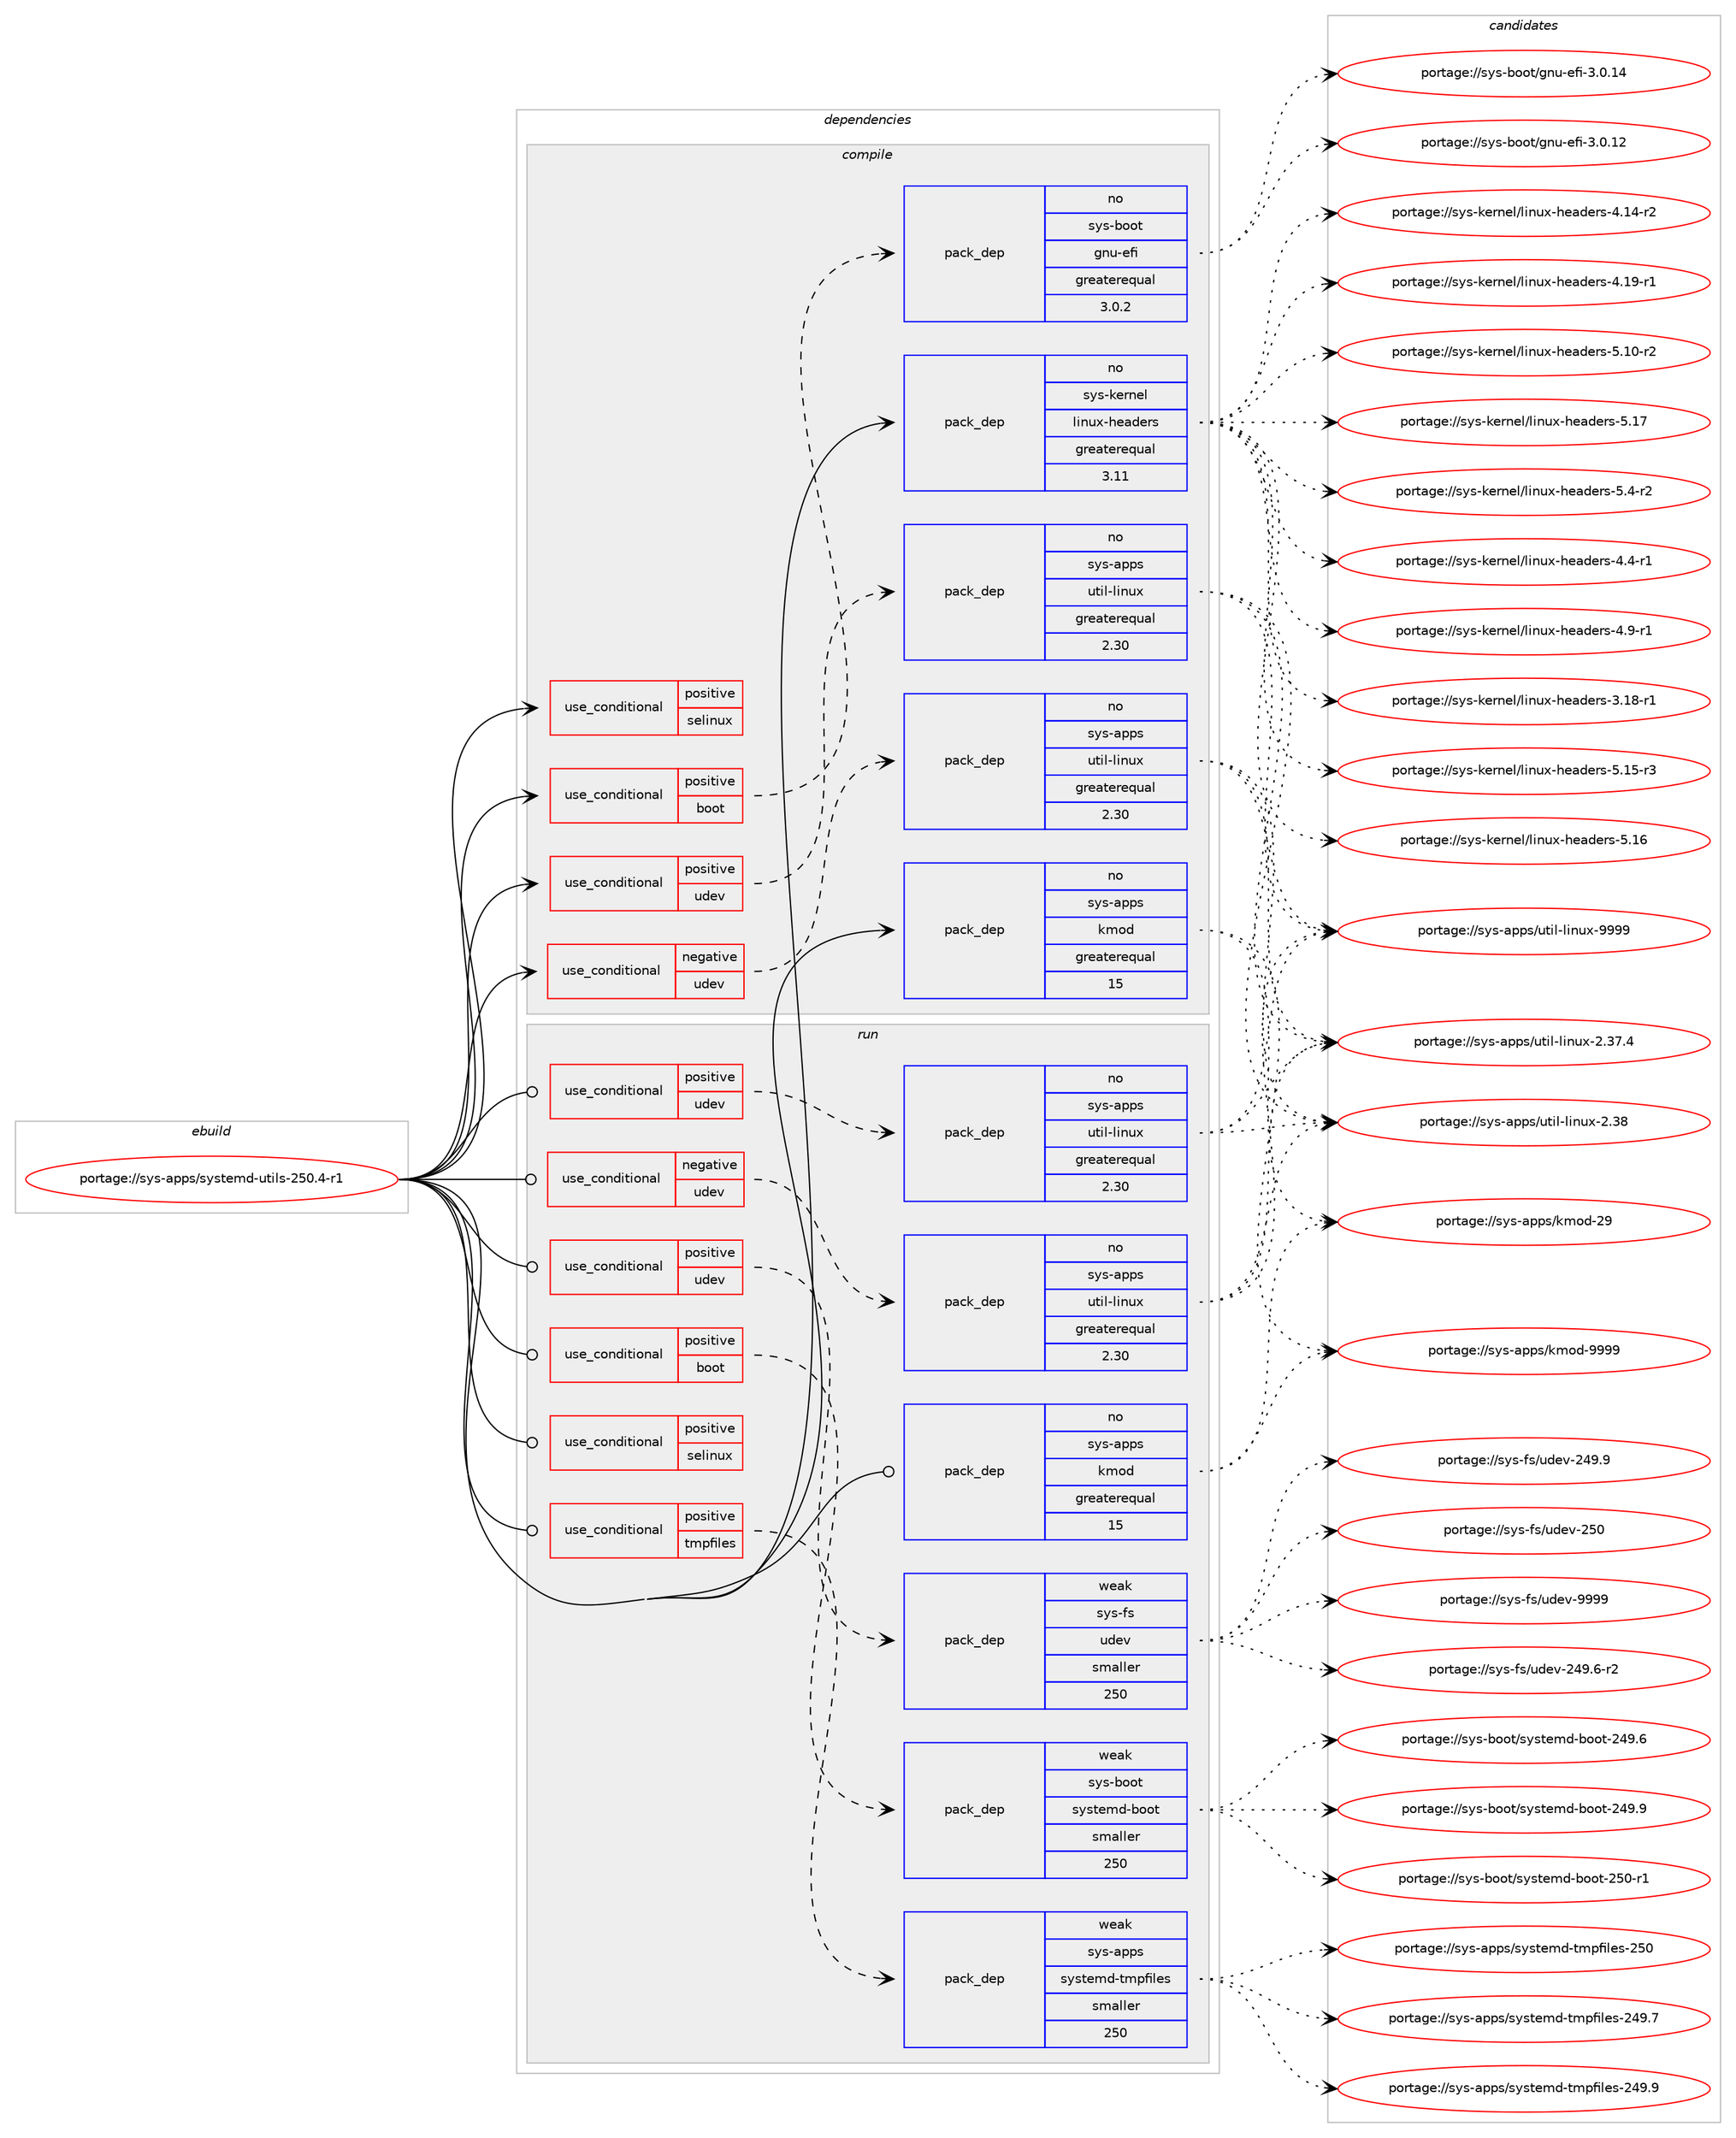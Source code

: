 digraph prolog {

# *************
# Graph options
# *************

newrank=true;
concentrate=true;
compound=true;
graph [rankdir=LR,fontname=Helvetica,fontsize=10,ranksep=1.5];#, ranksep=2.5, nodesep=0.2];
edge  [arrowhead=vee];
node  [fontname=Helvetica,fontsize=10];

# **********
# The ebuild
# **********

subgraph cluster_leftcol {
color=gray;
label=<<i>ebuild</i>>;
id [label="portage://sys-apps/systemd-utils-250.4-r1", color=red, width=4, href="../sys-apps/systemd-utils-250.4-r1.svg"];
}

# ****************
# The dependencies
# ****************

subgraph cluster_midcol {
color=gray;
label=<<i>dependencies</i>>;
subgraph cluster_compile {
fillcolor="#eeeeee";
style=filled;
label=<<i>compile</i>>;
subgraph cond664 {
dependency1937 [label=<<TABLE BORDER="0" CELLBORDER="1" CELLSPACING="0" CELLPADDING="4"><TR><TD ROWSPAN="3" CELLPADDING="10">use_conditional</TD></TR><TR><TD>negative</TD></TR><TR><TD>udev</TD></TR></TABLE>>, shape=none, color=red];
subgraph pack1266 {
dependency1938 [label=<<TABLE BORDER="0" CELLBORDER="1" CELLSPACING="0" CELLPADDING="4" WIDTH="220"><TR><TD ROWSPAN="6" CELLPADDING="30">pack_dep</TD></TR><TR><TD WIDTH="110">no</TD></TR><TR><TD>sys-apps</TD></TR><TR><TD>util-linux</TD></TR><TR><TD>greaterequal</TD></TR><TR><TD>2.30</TD></TR></TABLE>>, shape=none, color=blue];
}
dependency1937:e -> dependency1938:w [weight=20,style="dashed",arrowhead="vee"];
# *** BEGIN UNKNOWN DEPENDENCY TYPE (TODO) ***
# dependency1937 -> package_dependency(portage://sys-apps/systemd-utils-250.4-r1,install,no,sys-libs,libcap,none,[,,],[slot(0),equal],[])
# *** END UNKNOWN DEPENDENCY TYPE (TODO) ***

# *** BEGIN UNKNOWN DEPENDENCY TYPE (TODO) ***
# dependency1937 -> package_dependency(portage://sys-apps/systemd-utils-250.4-r1,install,no,virtual,libcrypt,none,[,,],any_same_slot,[])
# *** END UNKNOWN DEPENDENCY TYPE (TODO) ***

}
id:e -> dependency1937:w [weight=20,style="solid",arrowhead="vee"];
subgraph cond665 {
dependency1939 [label=<<TABLE BORDER="0" CELLBORDER="1" CELLSPACING="0" CELLPADDING="4"><TR><TD ROWSPAN="3" CELLPADDING="10">use_conditional</TD></TR><TR><TD>positive</TD></TR><TR><TD>boot</TD></TR></TABLE>>, shape=none, color=red];
subgraph pack1267 {
dependency1940 [label=<<TABLE BORDER="0" CELLBORDER="1" CELLSPACING="0" CELLPADDING="4" WIDTH="220"><TR><TD ROWSPAN="6" CELLPADDING="30">pack_dep</TD></TR><TR><TD WIDTH="110">no</TD></TR><TR><TD>sys-boot</TD></TR><TR><TD>gnu-efi</TD></TR><TR><TD>greaterequal</TD></TR><TR><TD>3.0.2</TD></TR></TABLE>>, shape=none, color=blue];
}
dependency1939:e -> dependency1940:w [weight=20,style="dashed",arrowhead="vee"];
}
id:e -> dependency1939:w [weight=20,style="solid",arrowhead="vee"];
subgraph cond666 {
dependency1941 [label=<<TABLE BORDER="0" CELLBORDER="1" CELLSPACING="0" CELLPADDING="4"><TR><TD ROWSPAN="3" CELLPADDING="10">use_conditional</TD></TR><TR><TD>positive</TD></TR><TR><TD>selinux</TD></TR></TABLE>>, shape=none, color=red];
# *** BEGIN UNKNOWN DEPENDENCY TYPE (TODO) ***
# dependency1941 -> package_dependency(portage://sys-apps/systemd-utils-250.4-r1,install,no,sys-libs,libselinux,none,[,,],[slot(0),equal],[])
# *** END UNKNOWN DEPENDENCY TYPE (TODO) ***

}
id:e -> dependency1941:w [weight=20,style="solid",arrowhead="vee"];
subgraph cond667 {
dependency1942 [label=<<TABLE BORDER="0" CELLBORDER="1" CELLSPACING="0" CELLPADDING="4"><TR><TD ROWSPAN="3" CELLPADDING="10">use_conditional</TD></TR><TR><TD>positive</TD></TR><TR><TD>udev</TD></TR></TABLE>>, shape=none, color=red];
subgraph pack1268 {
dependency1943 [label=<<TABLE BORDER="0" CELLBORDER="1" CELLSPACING="0" CELLPADDING="4" WIDTH="220"><TR><TD ROWSPAN="6" CELLPADDING="30">pack_dep</TD></TR><TR><TD WIDTH="110">no</TD></TR><TR><TD>sys-apps</TD></TR><TR><TD>util-linux</TD></TR><TR><TD>greaterequal</TD></TR><TR><TD>2.30</TD></TR></TABLE>>, shape=none, color=blue];
}
dependency1942:e -> dependency1943:w [weight=20,style="dashed",arrowhead="vee"];
# *** BEGIN UNKNOWN DEPENDENCY TYPE (TODO) ***
# dependency1942 -> package_dependency(portage://sys-apps/systemd-utils-250.4-r1,install,no,sys-libs,libcap,none,[,,],[slot(0),equal],[use(optenable(abi_x86_32),negative),use(optenable(abi_x86_64),negative),use(optenable(abi_x86_x32),negative),use(optenable(abi_mips_n32),negative),use(optenable(abi_mips_n64),negative),use(optenable(abi_mips_o32),negative),use(optenable(abi_s390_32),negative),use(optenable(abi_s390_64),negative)])
# *** END UNKNOWN DEPENDENCY TYPE (TODO) ***

# *** BEGIN UNKNOWN DEPENDENCY TYPE (TODO) ***
# dependency1942 -> package_dependency(portage://sys-apps/systemd-utils-250.4-r1,install,no,virtual,libcrypt,none,[,,],any_same_slot,[use(optenable(abi_x86_32),negative),use(optenable(abi_x86_64),negative),use(optenable(abi_x86_x32),negative),use(optenable(abi_mips_n32),negative),use(optenable(abi_mips_n64),negative),use(optenable(abi_mips_o32),negative),use(optenable(abi_s390_32),negative),use(optenable(abi_s390_64),negative)])
# *** END UNKNOWN DEPENDENCY TYPE (TODO) ***

}
id:e -> dependency1942:w [weight=20,style="solid",arrowhead="vee"];
# *** BEGIN UNKNOWN DEPENDENCY TYPE (TODO) ***
# id -> package_dependency(portage://sys-apps/systemd-utils-250.4-r1,install,no,sys-apps,acl,none,[,,],[slot(0),equal],[])
# *** END UNKNOWN DEPENDENCY TYPE (TODO) ***

subgraph pack1269 {
dependency1944 [label=<<TABLE BORDER="0" CELLBORDER="1" CELLSPACING="0" CELLPADDING="4" WIDTH="220"><TR><TD ROWSPAN="6" CELLPADDING="30">pack_dep</TD></TR><TR><TD WIDTH="110">no</TD></TR><TR><TD>sys-apps</TD></TR><TR><TD>kmod</TD></TR><TR><TD>greaterequal</TD></TR><TR><TD>15</TD></TR></TABLE>>, shape=none, color=blue];
}
id:e -> dependency1944:w [weight=20,style="solid",arrowhead="vee"];
subgraph pack1270 {
dependency1945 [label=<<TABLE BORDER="0" CELLBORDER="1" CELLSPACING="0" CELLPADDING="4" WIDTH="220"><TR><TD ROWSPAN="6" CELLPADDING="30">pack_dep</TD></TR><TR><TD WIDTH="110">no</TD></TR><TR><TD>sys-kernel</TD></TR><TR><TD>linux-headers</TD></TR><TR><TD>greaterequal</TD></TR><TR><TD>3.11</TD></TR></TABLE>>, shape=none, color=blue];
}
id:e -> dependency1945:w [weight=20,style="solid",arrowhead="vee"];
}
subgraph cluster_compileandrun {
fillcolor="#eeeeee";
style=filled;
label=<<i>compile and run</i>>;
}
subgraph cluster_run {
fillcolor="#eeeeee";
style=filled;
label=<<i>run</i>>;
subgraph cond668 {
dependency1946 [label=<<TABLE BORDER="0" CELLBORDER="1" CELLSPACING="0" CELLPADDING="4"><TR><TD ROWSPAN="3" CELLPADDING="10">use_conditional</TD></TR><TR><TD>negative</TD></TR><TR><TD>udev</TD></TR></TABLE>>, shape=none, color=red];
subgraph pack1271 {
dependency1947 [label=<<TABLE BORDER="0" CELLBORDER="1" CELLSPACING="0" CELLPADDING="4" WIDTH="220"><TR><TD ROWSPAN="6" CELLPADDING="30">pack_dep</TD></TR><TR><TD WIDTH="110">no</TD></TR><TR><TD>sys-apps</TD></TR><TR><TD>util-linux</TD></TR><TR><TD>greaterequal</TD></TR><TR><TD>2.30</TD></TR></TABLE>>, shape=none, color=blue];
}
dependency1946:e -> dependency1947:w [weight=20,style="dashed",arrowhead="vee"];
# *** BEGIN UNKNOWN DEPENDENCY TYPE (TODO) ***
# dependency1946 -> package_dependency(portage://sys-apps/systemd-utils-250.4-r1,run,no,sys-libs,libcap,none,[,,],[slot(0),equal],[])
# *** END UNKNOWN DEPENDENCY TYPE (TODO) ***

# *** BEGIN UNKNOWN DEPENDENCY TYPE (TODO) ***
# dependency1946 -> package_dependency(portage://sys-apps/systemd-utils-250.4-r1,run,no,virtual,libcrypt,none,[,,],any_same_slot,[])
# *** END UNKNOWN DEPENDENCY TYPE (TODO) ***

}
id:e -> dependency1946:w [weight=20,style="solid",arrowhead="odot"];
subgraph cond669 {
dependency1948 [label=<<TABLE BORDER="0" CELLBORDER="1" CELLSPACING="0" CELLPADDING="4"><TR><TD ROWSPAN="3" CELLPADDING="10">use_conditional</TD></TR><TR><TD>positive</TD></TR><TR><TD>boot</TD></TR></TABLE>>, shape=none, color=red];
subgraph pack1272 {
dependency1949 [label=<<TABLE BORDER="0" CELLBORDER="1" CELLSPACING="0" CELLPADDING="4" WIDTH="220"><TR><TD ROWSPAN="6" CELLPADDING="30">pack_dep</TD></TR><TR><TD WIDTH="110">weak</TD></TR><TR><TD>sys-boot</TD></TR><TR><TD>systemd-boot</TD></TR><TR><TD>smaller</TD></TR><TR><TD>250</TD></TR></TABLE>>, shape=none, color=blue];
}
dependency1948:e -> dependency1949:w [weight=20,style="dashed",arrowhead="vee"];
}
id:e -> dependency1948:w [weight=20,style="solid",arrowhead="odot"];
subgraph cond670 {
dependency1950 [label=<<TABLE BORDER="0" CELLBORDER="1" CELLSPACING="0" CELLPADDING="4"><TR><TD ROWSPAN="3" CELLPADDING="10">use_conditional</TD></TR><TR><TD>positive</TD></TR><TR><TD>selinux</TD></TR></TABLE>>, shape=none, color=red];
# *** BEGIN UNKNOWN DEPENDENCY TYPE (TODO) ***
# dependency1950 -> package_dependency(portage://sys-apps/systemd-utils-250.4-r1,run,no,sys-libs,libselinux,none,[,,],[slot(0),equal],[])
# *** END UNKNOWN DEPENDENCY TYPE (TODO) ***

}
id:e -> dependency1950:w [weight=20,style="solid",arrowhead="odot"];
subgraph cond671 {
dependency1951 [label=<<TABLE BORDER="0" CELLBORDER="1" CELLSPACING="0" CELLPADDING="4"><TR><TD ROWSPAN="3" CELLPADDING="10">use_conditional</TD></TR><TR><TD>positive</TD></TR><TR><TD>tmpfiles</TD></TR></TABLE>>, shape=none, color=red];
subgraph pack1273 {
dependency1952 [label=<<TABLE BORDER="0" CELLBORDER="1" CELLSPACING="0" CELLPADDING="4" WIDTH="220"><TR><TD ROWSPAN="6" CELLPADDING="30">pack_dep</TD></TR><TR><TD WIDTH="110">weak</TD></TR><TR><TD>sys-apps</TD></TR><TR><TD>systemd-tmpfiles</TD></TR><TR><TD>smaller</TD></TR><TR><TD>250</TD></TR></TABLE>>, shape=none, color=blue];
}
dependency1951:e -> dependency1952:w [weight=20,style="dashed",arrowhead="vee"];
}
id:e -> dependency1951:w [weight=20,style="solid",arrowhead="odot"];
subgraph cond672 {
dependency1953 [label=<<TABLE BORDER="0" CELLBORDER="1" CELLSPACING="0" CELLPADDING="4"><TR><TD ROWSPAN="3" CELLPADDING="10">use_conditional</TD></TR><TR><TD>positive</TD></TR><TR><TD>udev</TD></TR></TABLE>>, shape=none, color=red];
# *** BEGIN UNKNOWN DEPENDENCY TYPE (TODO) ***
# dependency1953 -> package_dependency(portage://sys-apps/systemd-utils-250.4-r1,run,no,acct-group,audio,none,[,,],[],[])
# *** END UNKNOWN DEPENDENCY TYPE (TODO) ***

# *** BEGIN UNKNOWN DEPENDENCY TYPE (TODO) ***
# dependency1953 -> package_dependency(portage://sys-apps/systemd-utils-250.4-r1,run,no,acct-group,cdrom,none,[,,],[],[])
# *** END UNKNOWN DEPENDENCY TYPE (TODO) ***

# *** BEGIN UNKNOWN DEPENDENCY TYPE (TODO) ***
# dependency1953 -> package_dependency(portage://sys-apps/systemd-utils-250.4-r1,run,no,acct-group,dialout,none,[,,],[],[])
# *** END UNKNOWN DEPENDENCY TYPE (TODO) ***

# *** BEGIN UNKNOWN DEPENDENCY TYPE (TODO) ***
# dependency1953 -> package_dependency(portage://sys-apps/systemd-utils-250.4-r1,run,no,acct-group,disk,none,[,,],[],[])
# *** END UNKNOWN DEPENDENCY TYPE (TODO) ***

# *** BEGIN UNKNOWN DEPENDENCY TYPE (TODO) ***
# dependency1953 -> package_dependency(portage://sys-apps/systemd-utils-250.4-r1,run,no,acct-group,input,none,[,,],[],[])
# *** END UNKNOWN DEPENDENCY TYPE (TODO) ***

# *** BEGIN UNKNOWN DEPENDENCY TYPE (TODO) ***
# dependency1953 -> package_dependency(portage://sys-apps/systemd-utils-250.4-r1,run,no,acct-group,kmem,none,[,,],[],[])
# *** END UNKNOWN DEPENDENCY TYPE (TODO) ***

# *** BEGIN UNKNOWN DEPENDENCY TYPE (TODO) ***
# dependency1953 -> package_dependency(portage://sys-apps/systemd-utils-250.4-r1,run,no,acct-group,kvm,none,[,,],[],[])
# *** END UNKNOWN DEPENDENCY TYPE (TODO) ***

# *** BEGIN UNKNOWN DEPENDENCY TYPE (TODO) ***
# dependency1953 -> package_dependency(portage://sys-apps/systemd-utils-250.4-r1,run,no,acct-group,lp,none,[,,],[],[])
# *** END UNKNOWN DEPENDENCY TYPE (TODO) ***

# *** BEGIN UNKNOWN DEPENDENCY TYPE (TODO) ***
# dependency1953 -> package_dependency(portage://sys-apps/systemd-utils-250.4-r1,run,no,acct-group,render,none,[,,],[],[])
# *** END UNKNOWN DEPENDENCY TYPE (TODO) ***

# *** BEGIN UNKNOWN DEPENDENCY TYPE (TODO) ***
# dependency1953 -> package_dependency(portage://sys-apps/systemd-utils-250.4-r1,run,no,acct-group,sgx,none,[,,],[],[])
# *** END UNKNOWN DEPENDENCY TYPE (TODO) ***

# *** BEGIN UNKNOWN DEPENDENCY TYPE (TODO) ***
# dependency1953 -> package_dependency(portage://sys-apps/systemd-utils-250.4-r1,run,no,acct-group,tape,none,[,,],[],[])
# *** END UNKNOWN DEPENDENCY TYPE (TODO) ***

# *** BEGIN UNKNOWN DEPENDENCY TYPE (TODO) ***
# dependency1953 -> package_dependency(portage://sys-apps/systemd-utils-250.4-r1,run,no,acct-group,tty,none,[,,],[],[])
# *** END UNKNOWN DEPENDENCY TYPE (TODO) ***

# *** BEGIN UNKNOWN DEPENDENCY TYPE (TODO) ***
# dependency1953 -> package_dependency(portage://sys-apps/systemd-utils-250.4-r1,run,no,acct-group,video,none,[,,],[],[])
# *** END UNKNOWN DEPENDENCY TYPE (TODO) ***

# *** BEGIN UNKNOWN DEPENDENCY TYPE (TODO) ***
# dependency1953 -> package_dependency(portage://sys-apps/systemd-utils-250.4-r1,run,weak,sys-apps,gentoo-systemd-integration,none,[,,],[],[])
# *** END UNKNOWN DEPENDENCY TYPE (TODO) ***

# *** BEGIN UNKNOWN DEPENDENCY TYPE (TODO) ***
# dependency1953 -> package_dependency(portage://sys-apps/systemd-utils-250.4-r1,run,weak,sys-apps,hwids,none,[,,],[],[use(enable(udev),none)])
# *** END UNKNOWN DEPENDENCY TYPE (TODO) ***

subgraph pack1274 {
dependency1954 [label=<<TABLE BORDER="0" CELLBORDER="1" CELLSPACING="0" CELLPADDING="4" WIDTH="220"><TR><TD ROWSPAN="6" CELLPADDING="30">pack_dep</TD></TR><TR><TD WIDTH="110">weak</TD></TR><TR><TD>sys-fs</TD></TR><TR><TD>udev</TD></TR><TR><TD>smaller</TD></TR><TR><TD>250</TD></TR></TABLE>>, shape=none, color=blue];
}
dependency1953:e -> dependency1954:w [weight=20,style="dashed",arrowhead="vee"];
# *** BEGIN UNKNOWN DEPENDENCY TYPE (TODO) ***
# dependency1953 -> package_dependency(portage://sys-apps/systemd-utils-250.4-r1,run,weak,sys-fs,eudev,none,[,,],[],[])
# *** END UNKNOWN DEPENDENCY TYPE (TODO) ***

}
id:e -> dependency1953:w [weight=20,style="solid",arrowhead="odot"];
subgraph cond673 {
dependency1955 [label=<<TABLE BORDER="0" CELLBORDER="1" CELLSPACING="0" CELLPADDING="4"><TR><TD ROWSPAN="3" CELLPADDING="10">use_conditional</TD></TR><TR><TD>positive</TD></TR><TR><TD>udev</TD></TR></TABLE>>, shape=none, color=red];
subgraph pack1275 {
dependency1956 [label=<<TABLE BORDER="0" CELLBORDER="1" CELLSPACING="0" CELLPADDING="4" WIDTH="220"><TR><TD ROWSPAN="6" CELLPADDING="30">pack_dep</TD></TR><TR><TD WIDTH="110">no</TD></TR><TR><TD>sys-apps</TD></TR><TR><TD>util-linux</TD></TR><TR><TD>greaterequal</TD></TR><TR><TD>2.30</TD></TR></TABLE>>, shape=none, color=blue];
}
dependency1955:e -> dependency1956:w [weight=20,style="dashed",arrowhead="vee"];
# *** BEGIN UNKNOWN DEPENDENCY TYPE (TODO) ***
# dependency1955 -> package_dependency(portage://sys-apps/systemd-utils-250.4-r1,run,no,sys-libs,libcap,none,[,,],[slot(0),equal],[use(optenable(abi_x86_32),negative),use(optenable(abi_x86_64),negative),use(optenable(abi_x86_x32),negative),use(optenable(abi_mips_n32),negative),use(optenable(abi_mips_n64),negative),use(optenable(abi_mips_o32),negative),use(optenable(abi_s390_32),negative),use(optenable(abi_s390_64),negative)])
# *** END UNKNOWN DEPENDENCY TYPE (TODO) ***

# *** BEGIN UNKNOWN DEPENDENCY TYPE (TODO) ***
# dependency1955 -> package_dependency(portage://sys-apps/systemd-utils-250.4-r1,run,no,virtual,libcrypt,none,[,,],any_same_slot,[use(optenable(abi_x86_32),negative),use(optenable(abi_x86_64),negative),use(optenable(abi_x86_x32),negative),use(optenable(abi_mips_n32),negative),use(optenable(abi_mips_n64),negative),use(optenable(abi_mips_o32),negative),use(optenable(abi_s390_32),negative),use(optenable(abi_s390_64),negative)])
# *** END UNKNOWN DEPENDENCY TYPE (TODO) ***

}
id:e -> dependency1955:w [weight=20,style="solid",arrowhead="odot"];
# *** BEGIN UNKNOWN DEPENDENCY TYPE (TODO) ***
# id -> package_dependency(portage://sys-apps/systemd-utils-250.4-r1,run,no,sys-apps,acl,none,[,,],[slot(0),equal],[])
# *** END UNKNOWN DEPENDENCY TYPE (TODO) ***

subgraph pack1276 {
dependency1957 [label=<<TABLE BORDER="0" CELLBORDER="1" CELLSPACING="0" CELLPADDING="4" WIDTH="220"><TR><TD ROWSPAN="6" CELLPADDING="30">pack_dep</TD></TR><TR><TD WIDTH="110">no</TD></TR><TR><TD>sys-apps</TD></TR><TR><TD>kmod</TD></TR><TR><TD>greaterequal</TD></TR><TR><TD>15</TD></TR></TABLE>>, shape=none, color=blue];
}
id:e -> dependency1957:w [weight=20,style="solid",arrowhead="odot"];
# *** BEGIN UNKNOWN DEPENDENCY TYPE (TODO) ***
# id -> package_dependency(portage://sys-apps/systemd-utils-250.4-r1,run,weak,sys-apps,systemd,none,[,,],[],[])
# *** END UNKNOWN DEPENDENCY TYPE (TODO) ***

}
}

# **************
# The candidates
# **************

subgraph cluster_choices {
rank=same;
color=gray;
label=<<i>candidates</i>>;

subgraph choice1266 {
color=black;
nodesep=1;
choice1151211154597112112115471171161051084510810511011712045504651554652 [label="portage://sys-apps/util-linux-2.37.4", color=red, width=4,href="../sys-apps/util-linux-2.37.4.svg"];
choice115121115459711211211547117116105108451081051101171204550465156 [label="portage://sys-apps/util-linux-2.38", color=red, width=4,href="../sys-apps/util-linux-2.38.svg"];
choice115121115459711211211547117116105108451081051101171204557575757 [label="portage://sys-apps/util-linux-9999", color=red, width=4,href="../sys-apps/util-linux-9999.svg"];
dependency1938:e -> choice1151211154597112112115471171161051084510810511011712045504651554652:w [style=dotted,weight="100"];
dependency1938:e -> choice115121115459711211211547117116105108451081051101171204550465156:w [style=dotted,weight="100"];
dependency1938:e -> choice115121115459711211211547117116105108451081051101171204557575757:w [style=dotted,weight="100"];
}
subgraph choice1267 {
color=black;
nodesep=1;
choice1151211154598111111116471031101174510110210545514648464950 [label="portage://sys-boot/gnu-efi-3.0.12", color=red, width=4,href="../sys-boot/gnu-efi-3.0.12.svg"];
choice1151211154598111111116471031101174510110210545514648464952 [label="portage://sys-boot/gnu-efi-3.0.14", color=red, width=4,href="../sys-boot/gnu-efi-3.0.14.svg"];
dependency1940:e -> choice1151211154598111111116471031101174510110210545514648464950:w [style=dotted,weight="100"];
dependency1940:e -> choice1151211154598111111116471031101174510110210545514648464952:w [style=dotted,weight="100"];
}
subgraph choice1268 {
color=black;
nodesep=1;
choice1151211154597112112115471171161051084510810511011712045504651554652 [label="portage://sys-apps/util-linux-2.37.4", color=red, width=4,href="../sys-apps/util-linux-2.37.4.svg"];
choice115121115459711211211547117116105108451081051101171204550465156 [label="portage://sys-apps/util-linux-2.38", color=red, width=4,href="../sys-apps/util-linux-2.38.svg"];
choice115121115459711211211547117116105108451081051101171204557575757 [label="portage://sys-apps/util-linux-9999", color=red, width=4,href="../sys-apps/util-linux-9999.svg"];
dependency1943:e -> choice1151211154597112112115471171161051084510810511011712045504651554652:w [style=dotted,weight="100"];
dependency1943:e -> choice115121115459711211211547117116105108451081051101171204550465156:w [style=dotted,weight="100"];
dependency1943:e -> choice115121115459711211211547117116105108451081051101171204557575757:w [style=dotted,weight="100"];
}
subgraph choice1269 {
color=black;
nodesep=1;
choice115121115459711211211547107109111100455057 [label="portage://sys-apps/kmod-29", color=red, width=4,href="../sys-apps/kmod-29.svg"];
choice1151211154597112112115471071091111004557575757 [label="portage://sys-apps/kmod-9999", color=red, width=4,href="../sys-apps/kmod-9999.svg"];
dependency1944:e -> choice115121115459711211211547107109111100455057:w [style=dotted,weight="100"];
dependency1944:e -> choice1151211154597112112115471071091111004557575757:w [style=dotted,weight="100"];
}
subgraph choice1270 {
color=black;
nodesep=1;
choice1151211154510710111411010110847108105110117120451041019710010111411545514649564511449 [label="portage://sys-kernel/linux-headers-3.18-r1", color=red, width=4,href="../sys-kernel/linux-headers-3.18-r1.svg"];
choice1151211154510710111411010110847108105110117120451041019710010111411545524649524511450 [label="portage://sys-kernel/linux-headers-4.14-r2", color=red, width=4,href="../sys-kernel/linux-headers-4.14-r2.svg"];
choice1151211154510710111411010110847108105110117120451041019710010111411545524649574511449 [label="portage://sys-kernel/linux-headers-4.19-r1", color=red, width=4,href="../sys-kernel/linux-headers-4.19-r1.svg"];
choice11512111545107101114110101108471081051101171204510410197100101114115455246524511449 [label="portage://sys-kernel/linux-headers-4.4-r1", color=red, width=4,href="../sys-kernel/linux-headers-4.4-r1.svg"];
choice11512111545107101114110101108471081051101171204510410197100101114115455246574511449 [label="portage://sys-kernel/linux-headers-4.9-r1", color=red, width=4,href="../sys-kernel/linux-headers-4.9-r1.svg"];
choice1151211154510710111411010110847108105110117120451041019710010111411545534649484511450 [label="portage://sys-kernel/linux-headers-5.10-r2", color=red, width=4,href="../sys-kernel/linux-headers-5.10-r2.svg"];
choice1151211154510710111411010110847108105110117120451041019710010111411545534649534511451 [label="portage://sys-kernel/linux-headers-5.15-r3", color=red, width=4,href="../sys-kernel/linux-headers-5.15-r3.svg"];
choice115121115451071011141101011084710810511011712045104101971001011141154553464954 [label="portage://sys-kernel/linux-headers-5.16", color=red, width=4,href="../sys-kernel/linux-headers-5.16.svg"];
choice115121115451071011141101011084710810511011712045104101971001011141154553464955 [label="portage://sys-kernel/linux-headers-5.17", color=red, width=4,href="../sys-kernel/linux-headers-5.17.svg"];
choice11512111545107101114110101108471081051101171204510410197100101114115455346524511450 [label="portage://sys-kernel/linux-headers-5.4-r2", color=red, width=4,href="../sys-kernel/linux-headers-5.4-r2.svg"];
dependency1945:e -> choice1151211154510710111411010110847108105110117120451041019710010111411545514649564511449:w [style=dotted,weight="100"];
dependency1945:e -> choice1151211154510710111411010110847108105110117120451041019710010111411545524649524511450:w [style=dotted,weight="100"];
dependency1945:e -> choice1151211154510710111411010110847108105110117120451041019710010111411545524649574511449:w [style=dotted,weight="100"];
dependency1945:e -> choice11512111545107101114110101108471081051101171204510410197100101114115455246524511449:w [style=dotted,weight="100"];
dependency1945:e -> choice11512111545107101114110101108471081051101171204510410197100101114115455246574511449:w [style=dotted,weight="100"];
dependency1945:e -> choice1151211154510710111411010110847108105110117120451041019710010111411545534649484511450:w [style=dotted,weight="100"];
dependency1945:e -> choice1151211154510710111411010110847108105110117120451041019710010111411545534649534511451:w [style=dotted,weight="100"];
dependency1945:e -> choice115121115451071011141101011084710810511011712045104101971001011141154553464954:w [style=dotted,weight="100"];
dependency1945:e -> choice115121115451071011141101011084710810511011712045104101971001011141154553464955:w [style=dotted,weight="100"];
dependency1945:e -> choice11512111545107101114110101108471081051101171204510410197100101114115455346524511450:w [style=dotted,weight="100"];
}
subgraph choice1271 {
color=black;
nodesep=1;
choice1151211154597112112115471171161051084510810511011712045504651554652 [label="portage://sys-apps/util-linux-2.37.4", color=red, width=4,href="../sys-apps/util-linux-2.37.4.svg"];
choice115121115459711211211547117116105108451081051101171204550465156 [label="portage://sys-apps/util-linux-2.38", color=red, width=4,href="../sys-apps/util-linux-2.38.svg"];
choice115121115459711211211547117116105108451081051101171204557575757 [label="portage://sys-apps/util-linux-9999", color=red, width=4,href="../sys-apps/util-linux-9999.svg"];
dependency1947:e -> choice1151211154597112112115471171161051084510810511011712045504651554652:w [style=dotted,weight="100"];
dependency1947:e -> choice115121115459711211211547117116105108451081051101171204550465156:w [style=dotted,weight="100"];
dependency1947:e -> choice115121115459711211211547117116105108451081051101171204557575757:w [style=dotted,weight="100"];
}
subgraph choice1272 {
color=black;
nodesep=1;
choice1151211154598111111116471151211151161011091004598111111116455052574654 [label="portage://sys-boot/systemd-boot-249.6", color=red, width=4,href="../sys-boot/systemd-boot-249.6.svg"];
choice1151211154598111111116471151211151161011091004598111111116455052574657 [label="portage://sys-boot/systemd-boot-249.9", color=red, width=4,href="../sys-boot/systemd-boot-249.9.svg"];
choice1151211154598111111116471151211151161011091004598111111116455053484511449 [label="portage://sys-boot/systemd-boot-250-r1", color=red, width=4,href="../sys-boot/systemd-boot-250-r1.svg"];
dependency1949:e -> choice1151211154598111111116471151211151161011091004598111111116455052574654:w [style=dotted,weight="100"];
dependency1949:e -> choice1151211154598111111116471151211151161011091004598111111116455052574657:w [style=dotted,weight="100"];
dependency1949:e -> choice1151211154598111111116471151211151161011091004598111111116455053484511449:w [style=dotted,weight="100"];
}
subgraph choice1273 {
color=black;
nodesep=1;
choice11512111545971121121154711512111511610110910045116109112102105108101115455052574655 [label="portage://sys-apps/systemd-tmpfiles-249.7", color=red, width=4,href="../sys-apps/systemd-tmpfiles-249.7.svg"];
choice11512111545971121121154711512111511610110910045116109112102105108101115455052574657 [label="portage://sys-apps/systemd-tmpfiles-249.9", color=red, width=4,href="../sys-apps/systemd-tmpfiles-249.9.svg"];
choice1151211154597112112115471151211151161011091004511610911210210510810111545505348 [label="portage://sys-apps/systemd-tmpfiles-250", color=red, width=4,href="../sys-apps/systemd-tmpfiles-250.svg"];
dependency1952:e -> choice11512111545971121121154711512111511610110910045116109112102105108101115455052574655:w [style=dotted,weight="100"];
dependency1952:e -> choice11512111545971121121154711512111511610110910045116109112102105108101115455052574657:w [style=dotted,weight="100"];
dependency1952:e -> choice1151211154597112112115471151211151161011091004511610911210210510810111545505348:w [style=dotted,weight="100"];
}
subgraph choice1274 {
color=black;
nodesep=1;
choice11512111545102115471171001011184550525746544511450 [label="portage://sys-fs/udev-249.6-r2", color=red, width=4,href="../sys-fs/udev-249.6-r2.svg"];
choice1151211154510211547117100101118455052574657 [label="portage://sys-fs/udev-249.9", color=red, width=4,href="../sys-fs/udev-249.9.svg"];
choice115121115451021154711710010111845505348 [label="portage://sys-fs/udev-250", color=red, width=4,href="../sys-fs/udev-250.svg"];
choice11512111545102115471171001011184557575757 [label="portage://sys-fs/udev-9999", color=red, width=4,href="../sys-fs/udev-9999.svg"];
dependency1954:e -> choice11512111545102115471171001011184550525746544511450:w [style=dotted,weight="100"];
dependency1954:e -> choice1151211154510211547117100101118455052574657:w [style=dotted,weight="100"];
dependency1954:e -> choice115121115451021154711710010111845505348:w [style=dotted,weight="100"];
dependency1954:e -> choice11512111545102115471171001011184557575757:w [style=dotted,weight="100"];
}
subgraph choice1275 {
color=black;
nodesep=1;
choice1151211154597112112115471171161051084510810511011712045504651554652 [label="portage://sys-apps/util-linux-2.37.4", color=red, width=4,href="../sys-apps/util-linux-2.37.4.svg"];
choice115121115459711211211547117116105108451081051101171204550465156 [label="portage://sys-apps/util-linux-2.38", color=red, width=4,href="../sys-apps/util-linux-2.38.svg"];
choice115121115459711211211547117116105108451081051101171204557575757 [label="portage://sys-apps/util-linux-9999", color=red, width=4,href="../sys-apps/util-linux-9999.svg"];
dependency1956:e -> choice1151211154597112112115471171161051084510810511011712045504651554652:w [style=dotted,weight="100"];
dependency1956:e -> choice115121115459711211211547117116105108451081051101171204550465156:w [style=dotted,weight="100"];
dependency1956:e -> choice115121115459711211211547117116105108451081051101171204557575757:w [style=dotted,weight="100"];
}
subgraph choice1276 {
color=black;
nodesep=1;
choice115121115459711211211547107109111100455057 [label="portage://sys-apps/kmod-29", color=red, width=4,href="../sys-apps/kmod-29.svg"];
choice1151211154597112112115471071091111004557575757 [label="portage://sys-apps/kmod-9999", color=red, width=4,href="../sys-apps/kmod-9999.svg"];
dependency1957:e -> choice115121115459711211211547107109111100455057:w [style=dotted,weight="100"];
dependency1957:e -> choice1151211154597112112115471071091111004557575757:w [style=dotted,weight="100"];
}
}

}

